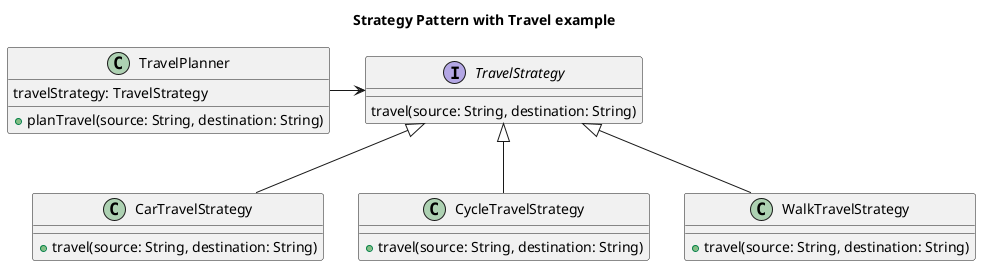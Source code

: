 @startuml
title "Strategy Pattern with Travel example"

interface TravelStrategy {
    travel(source: String, destination: String)
}

TravelStrategy <|-- CarTravelStrategy
TravelStrategy <|-- CycleTravelStrategy
TravelStrategy <|-- WalkTravelStrategy


class CarTravelStrategy {
    + travel(source: String, destination: String)
}

class CycleTravelStrategy {
    + travel(source: String, destination: String)
}

class WalkTravelStrategy {
    + travel(source: String, destination: String)
}

class TravelPlanner {
    travelStrategy: TravelStrategy
    + planTravel(source: String, destination: String)
}

TravelPlanner -right-> TravelStrategy
@enduml